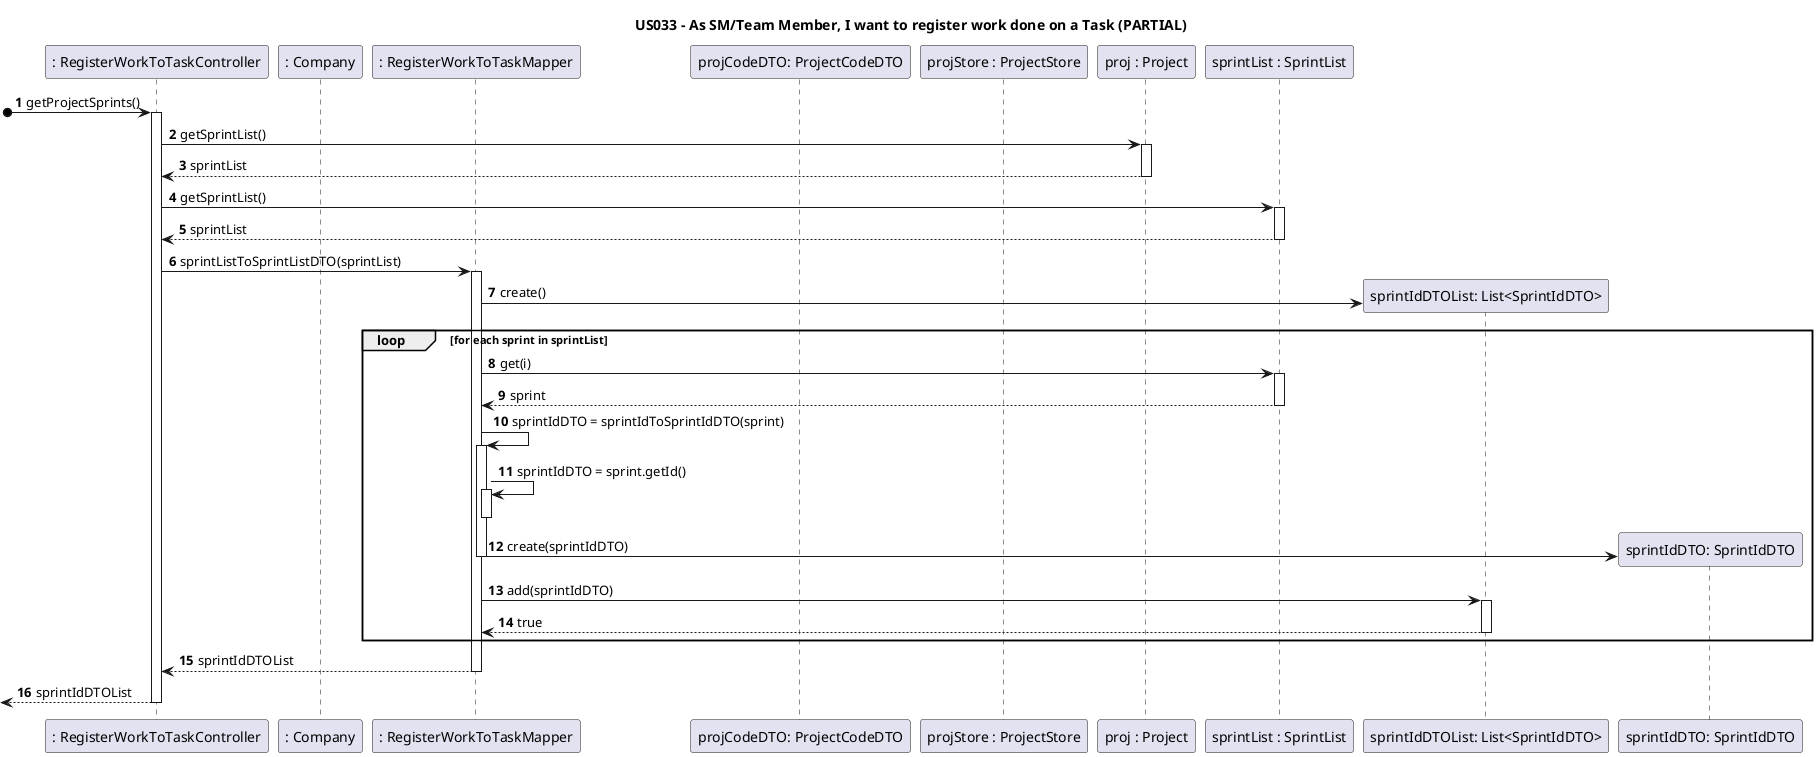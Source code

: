 @startuml
'https://plantuml.com/sequence-diagram

title US033 - As SM/Team Member, I want to register work done on a Task (PARTIAL)

autoactivate on
autonumber

participant ": RegisterWorkToTaskController" as Ctrl
participant ": Company" as company
participant ": RegisterWorkToTaskMapper" as mapper
participant "projCodeDTO: ProjectCodeDTO" as projectDTO
participant "projStore : ProjectStore" as projStore
participant "proj : Project" as project
participant "sprintList : SprintList" as sprintList
participant "sprintIdDTOList: List<SprintIdDTO>" as sprintIdDTOList
participant "sprintIdDTO: SprintIdDTO" as sprintIdDTO

[o->Ctrl: getProjectSprints()
Ctrl->project: getSprintList()
project-->Ctrl: sprintList
Ctrl->sprintList: getSprintList()
sprintList-->Ctrl: sprintList

Ctrl->mapper: sprintListToSprintListDTO(sprintList)
mapper->sprintIdDTOList **: create()
loop for each sprint in sprintList
mapper->sprintList: get(i)
sprintList-->mapper: sprint
mapper->mapper: sprintIdDTO = sprintIdToSprintIdDTO(sprint)
mapper->mapper:sprintIdDTO = sprint.getId()
deactivate mapper
mapper->sprintIdDTO**: create(sprintIdDTO)
deactivate mapper
mapper->sprintIdDTOList: add(sprintIdDTO)
sprintIdDTOList-->mapper: true
end
mapper-->Ctrl: sprintIdDTOList
[<--Ctrl: sprintIdDTOList

@enduml